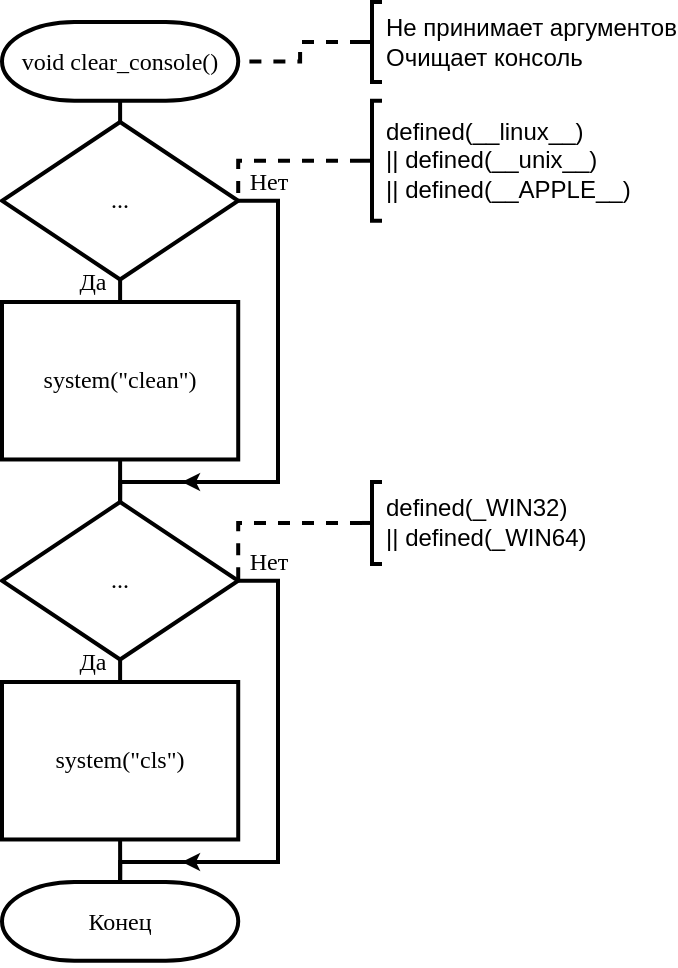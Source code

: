 <mxfile version="13.0.3" type="device"><diagram id="d9JbegW6BIXeRapLDQay" name="Страница 1"><mxGraphModel dx="852" dy="494" grid="1" gridSize="10" guides="1" tooltips="1" connect="1" arrows="1" fold="1" page="1" pageScale="1" pageWidth="827" pageHeight="1169" math="0" shadow="0"><root><mxCell id="0"/><mxCell id="1" parent="0"/><mxCell id="W1iNJzMvz9G5Zzl5Rc6N-5" style="edgeStyle=orthogonalEdgeStyle;rounded=0;orthogonalLoop=1;jettySize=auto;html=1;exitX=0.5;exitY=1;exitDx=0;exitDy=0;exitPerimeter=0;entryX=0.5;entryY=0;entryDx=0;entryDy=0;entryPerimeter=0;endArrow=none;endFill=0;strokeWidth=2;" parent="1" source="W1iNJzMvz9G5Zzl5Rc6N-1" target="W1iNJzMvz9G5Zzl5Rc6N-2" edge="1"><mxGeometry relative="1" as="geometry"/></mxCell><mxCell id="W1iNJzMvz9G5Zzl5Rc6N-1" value="void clear_console()" style="strokeWidth=2;html=1;shape=mxgraph.flowchart.terminator;whiteSpace=wrap;rounded=0;fontFamily=Times New Roman;" parent="1" vertex="1"><mxGeometry x="100" y="30" width="118.11" height="39.37" as="geometry"/></mxCell><mxCell id="W1iNJzMvz9G5Zzl5Rc6N-7" style="edgeStyle=orthogonalEdgeStyle;rounded=0;orthogonalLoop=1;jettySize=auto;html=1;exitX=0.5;exitY=1;exitDx=0;exitDy=0;exitPerimeter=0;entryX=0.5;entryY=0;entryDx=0;entryDy=0;endArrow=none;endFill=0;strokeWidth=2;" parent="1" source="W1iNJzMvz9G5Zzl5Rc6N-2" target="W1iNJzMvz9G5Zzl5Rc6N-6" edge="1"><mxGeometry relative="1" as="geometry"/></mxCell><mxCell id="W1iNJzMvz9G5Zzl5Rc6N-11" style="edgeStyle=orthogonalEdgeStyle;rounded=0;orthogonalLoop=1;jettySize=auto;html=1;exitX=1;exitY=0.5;exitDx=0;exitDy=0;exitPerimeter=0;entryX=0.5;entryY=0;entryDx=0;entryDy=0;entryPerimeter=0;endArrow=none;endFill=0;strokeWidth=2;" parent="1" source="W1iNJzMvz9G5Zzl5Rc6N-2" target="W1iNJzMvz9G5Zzl5Rc6N-10" edge="1"><mxGeometry relative="1" as="geometry"><Array as="points"><mxPoint x="238" y="119"/><mxPoint x="238" y="260"/><mxPoint x="159" y="260"/></Array></mxGeometry></mxCell><mxCell id="W1iNJzMvz9G5Zzl5Rc6N-2" value="..." style="strokeWidth=2;html=1;shape=mxgraph.flowchart.decision;whiteSpace=wrap;rounded=0;fontFamily=Times New Roman;" parent="1" vertex="1"><mxGeometry x="100" y="80" width="118.11" height="78.74" as="geometry"/></mxCell><mxCell id="W1iNJzMvz9G5Zzl5Rc6N-4" style="edgeStyle=orthogonalEdgeStyle;rounded=0;orthogonalLoop=1;jettySize=auto;html=1;exitX=0;exitY=0.5;exitDx=0;exitDy=0;exitPerimeter=0;entryX=1;entryY=0.5;entryDx=0;entryDy=0;entryPerimeter=0;endArrow=none;endFill=0;strokeWidth=2;dashed=1;" parent="1" source="W1iNJzMvz9G5Zzl5Rc6N-3" target="W1iNJzMvz9G5Zzl5Rc6N-2" edge="1"><mxGeometry relative="1" as="geometry"><Array as="points"><mxPoint x="218" y="99"/></Array></mxGeometry></mxCell><mxCell id="W1iNJzMvz9G5Zzl5Rc6N-3" value="defined(__linux__)&lt;br&gt;|| defined(__unix__)&lt;br&gt;|| defined(__APPLE__)" style="strokeWidth=2;html=1;shape=mxgraph.flowchart.annotation_2;align=left;labelPosition=right;pointerEvents=1;" parent="1" vertex="1"><mxGeometry x="280" y="69.37" width="10" height="60" as="geometry"/></mxCell><mxCell id="W1iNJzMvz9G5Zzl5Rc6N-12" style="edgeStyle=orthogonalEdgeStyle;rounded=0;orthogonalLoop=1;jettySize=auto;html=1;exitX=0.5;exitY=1;exitDx=0;exitDy=0;entryX=0.5;entryY=0;entryDx=0;entryDy=0;entryPerimeter=0;endArrow=none;endFill=0;strokeWidth=2;" parent="1" source="W1iNJzMvz9G5Zzl5Rc6N-6" target="W1iNJzMvz9G5Zzl5Rc6N-10" edge="1"><mxGeometry relative="1" as="geometry"/></mxCell><mxCell id="W1iNJzMvz9G5Zzl5Rc6N-6" value="system(&quot;clean&quot;)" style="rounded=0;whiteSpace=wrap;html=1;absoluteArcSize=1;arcSize=14;strokeWidth=2;fontFamily=Times New Roman;" parent="1" vertex="1"><mxGeometry x="100" y="170" width="118.11" height="78.74" as="geometry"/></mxCell><mxCell id="W1iNJzMvz9G5Zzl5Rc6N-16" style="edgeStyle=orthogonalEdgeStyle;rounded=0;orthogonalLoop=1;jettySize=auto;html=1;exitX=0.5;exitY=1;exitDx=0;exitDy=0;exitPerimeter=0;entryX=0.5;entryY=0;entryDx=0;entryDy=0;endArrow=none;endFill=0;strokeWidth=2;" parent="1" source="W1iNJzMvz9G5Zzl5Rc6N-10" target="W1iNJzMvz9G5Zzl5Rc6N-15" edge="1"><mxGeometry relative="1" as="geometry"/></mxCell><mxCell id="W1iNJzMvz9G5Zzl5Rc6N-19" style="edgeStyle=orthogonalEdgeStyle;rounded=0;orthogonalLoop=1;jettySize=auto;html=1;exitX=1;exitY=0.5;exitDx=0;exitDy=0;exitPerimeter=0;entryX=0.5;entryY=0;entryDx=0;entryDy=0;entryPerimeter=0;endArrow=none;endFill=0;strokeWidth=2;" parent="1" source="W1iNJzMvz9G5Zzl5Rc6N-10" target="W1iNJzMvz9G5Zzl5Rc6N-18" edge="1"><mxGeometry relative="1" as="geometry"><Array as="points"><mxPoint x="238" y="309"/><mxPoint x="238" y="450"/><mxPoint x="159" y="450"/></Array></mxGeometry></mxCell><mxCell id="W1iNJzMvz9G5Zzl5Rc6N-10" value="..." style="strokeWidth=2;html=1;shape=mxgraph.flowchart.decision;whiteSpace=wrap;rounded=0;fontFamily=Times New Roman;" parent="1" vertex="1"><mxGeometry x="100" y="270" width="118.11" height="78.74" as="geometry"/></mxCell><mxCell id="W1iNJzMvz9G5Zzl5Rc6N-14" style="edgeStyle=orthogonalEdgeStyle;rounded=0;orthogonalLoop=1;jettySize=auto;html=1;exitX=0;exitY=0.5;exitDx=0;exitDy=0;exitPerimeter=0;entryX=1;entryY=0.5;entryDx=0;entryDy=0;entryPerimeter=0;endArrow=none;endFill=0;strokeWidth=2;dashed=1;" parent="1" source="W1iNJzMvz9G5Zzl5Rc6N-13" target="W1iNJzMvz9G5Zzl5Rc6N-10" edge="1"><mxGeometry relative="1" as="geometry"><Array as="points"><mxPoint x="218" y="281"/></Array></mxGeometry></mxCell><mxCell id="W1iNJzMvz9G5Zzl5Rc6N-13" value="defined(_WIN32)&lt;br&gt;|| defined(_WIN64)" style="strokeWidth=2;html=1;shape=mxgraph.flowchart.annotation_2;align=left;labelPosition=right;pointerEvents=1;" parent="1" vertex="1"><mxGeometry x="280" y="260.0" width="10" height="40.95" as="geometry"/></mxCell><mxCell id="W1iNJzMvz9G5Zzl5Rc6N-20" style="edgeStyle=orthogonalEdgeStyle;rounded=0;orthogonalLoop=1;jettySize=auto;html=1;exitX=0.5;exitY=1;exitDx=0;exitDy=0;endArrow=none;endFill=0;strokeWidth=2;" parent="1" source="W1iNJzMvz9G5Zzl5Rc6N-15" edge="1"><mxGeometry relative="1" as="geometry"><mxPoint x="159" y="500" as="targetPoint"/></mxGeometry></mxCell><mxCell id="W1iNJzMvz9G5Zzl5Rc6N-15" value="system(&quot;cls&quot;)" style="rounded=0;whiteSpace=wrap;html=1;absoluteArcSize=1;arcSize=14;strokeWidth=2;fontFamily=Times New Roman;" parent="1" vertex="1"><mxGeometry x="100" y="360" width="118.11" height="78.74" as="geometry"/></mxCell><mxCell id="W1iNJzMvz9G5Zzl5Rc6N-18" value="Конец" style="strokeWidth=2;html=1;shape=mxgraph.flowchart.terminator;whiteSpace=wrap;rounded=0;fontFamily=Times New Roman;" parent="1" vertex="1"><mxGeometry x="100" y="460" width="118.11" height="39.37" as="geometry"/></mxCell><mxCell id="W1iNJzMvz9G5Zzl5Rc6N-22" style="edgeStyle=orthogonalEdgeStyle;rounded=0;orthogonalLoop=1;jettySize=auto;html=1;exitX=0;exitY=0.5;exitDx=0;exitDy=0;exitPerimeter=0;entryX=1;entryY=0.5;entryDx=0;entryDy=0;entryPerimeter=0;endArrow=none;endFill=0;strokeWidth=2;dashed=1;" parent="1" source="W1iNJzMvz9G5Zzl5Rc6N-21" target="W1iNJzMvz9G5Zzl5Rc6N-1" edge="1"><mxGeometry relative="1" as="geometry"/></mxCell><mxCell id="W1iNJzMvz9G5Zzl5Rc6N-21" value="Не принимает аргументов&lt;br&gt;Очищает консоль" style="strokeWidth=2;html=1;shape=mxgraph.flowchart.annotation_2;align=left;labelPosition=right;pointerEvents=1;" parent="1" vertex="1"><mxGeometry x="280" y="20" width="10" height="40" as="geometry"/></mxCell><mxCell id="W1iNJzMvz9G5Zzl5Rc6N-23" value="&lt;font face=&quot;Times New Roman&quot;&gt;Да&lt;/font&gt;" style="text;html=1;align=center;verticalAlign=middle;resizable=0;points=[];autosize=1;" parent="1" vertex="1"><mxGeometry x="130" y="150" width="30" height="20" as="geometry"/></mxCell><mxCell id="W1iNJzMvz9G5Zzl5Rc6N-24" value="&lt;font face=&quot;Times New Roman&quot;&gt;Да&lt;/font&gt;" style="text;html=1;align=center;verticalAlign=middle;resizable=0;points=[];autosize=1;" parent="1" vertex="1"><mxGeometry x="130" y="339.68" width="30" height="20" as="geometry"/></mxCell><mxCell id="W1iNJzMvz9G5Zzl5Rc6N-25" value="&lt;font face=&quot;Times New Roman&quot;&gt;Нет&lt;/font&gt;" style="text;html=1;align=center;verticalAlign=middle;resizable=0;points=[];autosize=1;" parent="1" vertex="1"><mxGeometry x="218.11" y="100" width="30" height="20" as="geometry"/></mxCell><mxCell id="W1iNJzMvz9G5Zzl5Rc6N-28" value="&lt;font face=&quot;Times New Roman&quot;&gt;Нет&lt;/font&gt;" style="text;html=1;align=center;verticalAlign=middle;resizable=0;points=[];autosize=1;" parent="1" vertex="1"><mxGeometry x="218.11" y="290" width="30" height="20" as="geometry"/></mxCell><mxCell id="y1XyTWVxhquc81uBDqOX-1" value="" style="endArrow=classic;html=1;" edge="1" parent="1"><mxGeometry width="50" height="50" relative="1" as="geometry"><mxPoint x="230" y="260" as="sourcePoint"/><mxPoint x="190" y="260" as="targetPoint"/></mxGeometry></mxCell><mxCell id="y1XyTWVxhquc81uBDqOX-2" value="" style="endArrow=classic;html=1;" edge="1" parent="1"><mxGeometry width="50" height="50" relative="1" as="geometry"><mxPoint x="230" y="450" as="sourcePoint"/><mxPoint x="190" y="450" as="targetPoint"/></mxGeometry></mxCell></root></mxGraphModel></diagram></mxfile>